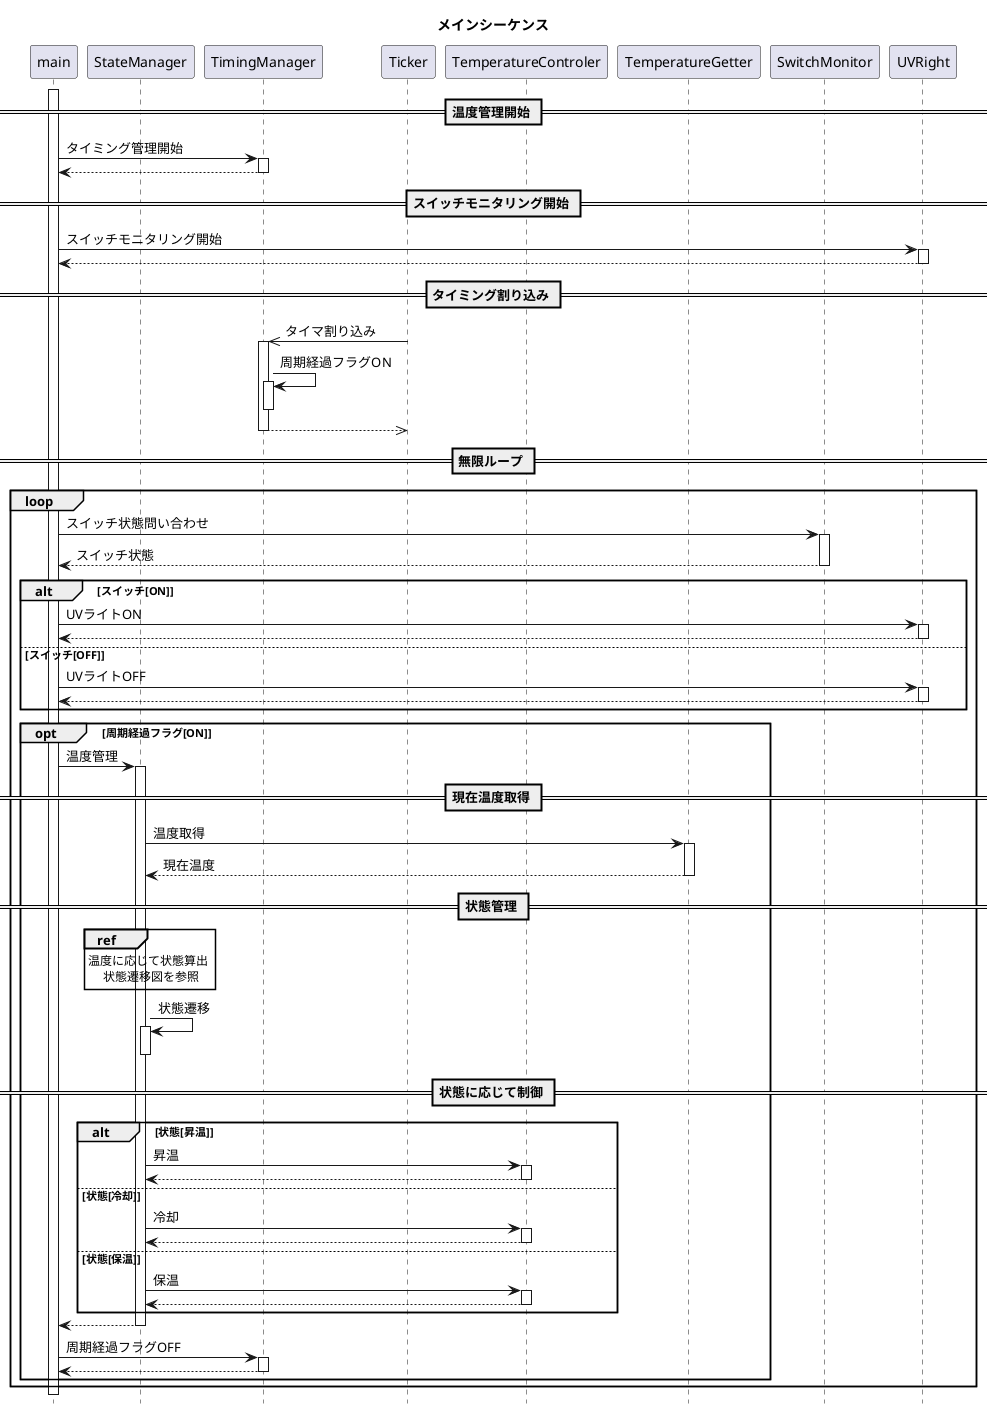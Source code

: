 @startuml

hide footbox

title メインシーケンス


participant "main" as FuncMain
participant "StateManager" as ClassStateManager
participant "TimingManager" as ClassTimingManager
participant "Ticker" as ClassTicker
participant "TemperatureControler" as ClassTemperatureControler
participant "TemperatureGetter" as ClassTemperatureGetter
participant "SwitchMonitor" as ClassSwitchMonitor
participant "UVRight" as ClassUVRight

activate FuncMain

== 温度管理開始 ==

FuncMain -> ClassTimingManager : タイミング管理開始
  activate ClassTimingManager
FuncMain <-- ClassTimingManager
  deactivate ClassTimingManager

== スイッチモニタリング開始 ==
FuncMain -> ClassUVRight : スイッチモニタリング開始
  activate ClassUVRight
FuncMain <-- ClassUVRight
  deactivate ClassUVRight

== タイミング割り込み ==
ClassTimingManager <<- ClassTicker : タイマ割り込み
  activate ClassTimingManager
ClassTimingManager -> ClassTimingManager : 周期経過フラグON
  activate ClassTimingManager
  deactivate ClassTimingManager
ClassTimingManager -->> ClassTicker
  deactivate ClassTimingManager

== 無限ループ ==

loop
  FuncMain -> ClassSwitchMonitor : スイッチ状態問い合わせ
    activate ClassSwitchMonitor
  FuncMain <-- ClassSwitchMonitor : スイッチ状態
    deactivate ClassSwitchMonitor

  alt スイッチ[ON]
    FuncMain -> ClassUVRight : UVライトON
      activate ClassUVRight
    FuncMain <-- ClassUVRight
      deactivate ClassUVRight
  else スイッチ[OFF]
    FuncMain -> ClassUVRight : UVライトOFF
      activate ClassUVRight
    FuncMain <-- ClassUVRight
      deactivate ClassUVRight
  end


  opt 周期経過フラグ[ON]
  FuncMain -> ClassStateManager : 温度管理
    activate ClassStateManager
    == 現在温度取得 ==
    ClassStateManager -> ClassTemperatureGetter : 温度取得
      activate ClassTemperatureGetter
    ClassStateManager <-- ClassTemperatureGetter : 現在温度
      deactivate ClassTemperatureGetter

    == 状態管理 ==
    ref over ClassStateManager : 温度に応じて状態算出 \n 状態遷移図を参照

    ClassStateManager -> ClassStateManager : 状態遷移
      activate ClassStateManager
      deactivate ClassStateManager

    == 状態に応じて制御 ==
    alt 状態[昇温]
      ClassStateManager -> ClassTemperatureControler : 昇温
        activate ClassTemperatureControler
      ClassStateManager <-- ClassTemperatureControler
        deactivate ClassTemperatureControler
    else 状態[冷却]
      ClassStateManager -> ClassTemperatureControler : 冷却
        activate ClassTemperatureControler
      ClassStateManager <-- ClassTemperatureControler
        deactivate ClassTemperatureControler
    else 状態[保温]
      ClassStateManager -> ClassTemperatureControler : 保温
        activate ClassTemperatureControler
      ClassStateManager <-- ClassTemperatureControler
        deactivate ClassTemperatureControler
    end


    FuncMain <-- ClassStateManager
      deactivate ClassStateManager

    FuncMain -> ClassTimingManager :  周期経過フラグOFF
      activate ClassTimingManager
    FuncMain <-- ClassTimingManager
      deactivate ClassTimingManager
  end
end
@enduml
